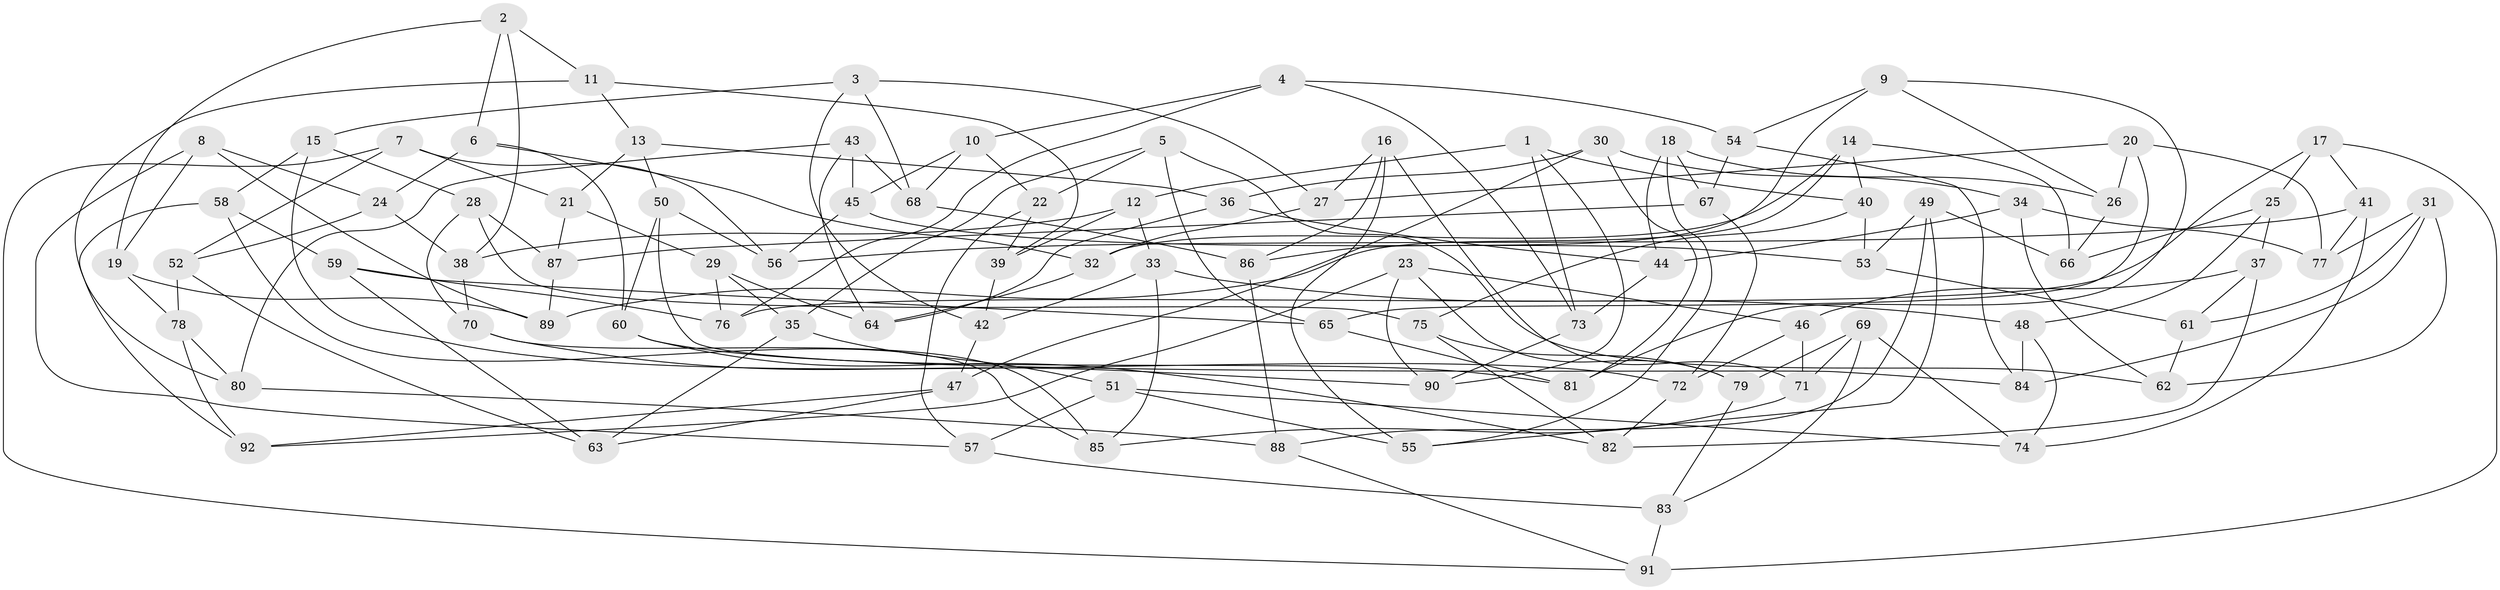// Generated by graph-tools (version 1.1) at 2025/50/03/09/25 03:50:53]
// undirected, 92 vertices, 184 edges
graph export_dot {
graph [start="1"]
  node [color=gray90,style=filled];
  1;
  2;
  3;
  4;
  5;
  6;
  7;
  8;
  9;
  10;
  11;
  12;
  13;
  14;
  15;
  16;
  17;
  18;
  19;
  20;
  21;
  22;
  23;
  24;
  25;
  26;
  27;
  28;
  29;
  30;
  31;
  32;
  33;
  34;
  35;
  36;
  37;
  38;
  39;
  40;
  41;
  42;
  43;
  44;
  45;
  46;
  47;
  48;
  49;
  50;
  51;
  52;
  53;
  54;
  55;
  56;
  57;
  58;
  59;
  60;
  61;
  62;
  63;
  64;
  65;
  66;
  67;
  68;
  69;
  70;
  71;
  72;
  73;
  74;
  75;
  76;
  77;
  78;
  79;
  80;
  81;
  82;
  83;
  84;
  85;
  86;
  87;
  88;
  89;
  90;
  91;
  92;
  1 -- 12;
  1 -- 40;
  1 -- 90;
  1 -- 73;
  2 -- 11;
  2 -- 6;
  2 -- 19;
  2 -- 38;
  3 -- 68;
  3 -- 27;
  3 -- 15;
  3 -- 42;
  4 -- 73;
  4 -- 10;
  4 -- 76;
  4 -- 54;
  5 -- 35;
  5 -- 62;
  5 -- 65;
  5 -- 22;
  6 -- 60;
  6 -- 32;
  6 -- 24;
  7 -- 56;
  7 -- 91;
  7 -- 52;
  7 -- 21;
  8 -- 19;
  8 -- 57;
  8 -- 24;
  8 -- 89;
  9 -- 81;
  9 -- 26;
  9 -- 54;
  9 -- 86;
  10 -- 45;
  10 -- 22;
  10 -- 68;
  11 -- 13;
  11 -- 39;
  11 -- 80;
  12 -- 39;
  12 -- 38;
  12 -- 33;
  13 -- 50;
  13 -- 21;
  13 -- 36;
  14 -- 40;
  14 -- 32;
  14 -- 89;
  14 -- 66;
  15 -- 28;
  15 -- 72;
  15 -- 58;
  16 -- 71;
  16 -- 55;
  16 -- 86;
  16 -- 27;
  17 -- 91;
  17 -- 25;
  17 -- 41;
  17 -- 76;
  18 -- 67;
  18 -- 55;
  18 -- 44;
  18 -- 26;
  19 -- 89;
  19 -- 78;
  20 -- 77;
  20 -- 27;
  20 -- 65;
  20 -- 26;
  21 -- 29;
  21 -- 87;
  22 -- 57;
  22 -- 39;
  23 -- 79;
  23 -- 90;
  23 -- 46;
  23 -- 92;
  24 -- 38;
  24 -- 52;
  25 -- 48;
  25 -- 66;
  25 -- 37;
  26 -- 66;
  27 -- 32;
  28 -- 75;
  28 -- 70;
  28 -- 87;
  29 -- 76;
  29 -- 64;
  29 -- 35;
  30 -- 47;
  30 -- 36;
  30 -- 34;
  30 -- 81;
  31 -- 77;
  31 -- 62;
  31 -- 84;
  31 -- 61;
  32 -- 64;
  33 -- 48;
  33 -- 85;
  33 -- 42;
  34 -- 77;
  34 -- 62;
  34 -- 44;
  35 -- 63;
  35 -- 51;
  36 -- 44;
  36 -- 64;
  37 -- 61;
  37 -- 82;
  37 -- 46;
  38 -- 70;
  39 -- 42;
  40 -- 53;
  40 -- 75;
  41 -- 74;
  41 -- 77;
  41 -- 56;
  42 -- 47;
  43 -- 64;
  43 -- 80;
  43 -- 45;
  43 -- 68;
  44 -- 73;
  45 -- 53;
  45 -- 56;
  46 -- 72;
  46 -- 71;
  47 -- 63;
  47 -- 92;
  48 -- 84;
  48 -- 74;
  49 -- 88;
  49 -- 55;
  49 -- 66;
  49 -- 53;
  50 -- 84;
  50 -- 60;
  50 -- 56;
  51 -- 74;
  51 -- 55;
  51 -- 57;
  52 -- 63;
  52 -- 78;
  53 -- 61;
  54 -- 67;
  54 -- 84;
  57 -- 83;
  58 -- 92;
  58 -- 85;
  58 -- 59;
  59 -- 63;
  59 -- 65;
  59 -- 76;
  60 -- 82;
  60 -- 81;
  61 -- 62;
  65 -- 81;
  67 -- 87;
  67 -- 72;
  68 -- 86;
  69 -- 79;
  69 -- 71;
  69 -- 83;
  69 -- 74;
  70 -- 90;
  70 -- 85;
  71 -- 85;
  72 -- 82;
  73 -- 90;
  75 -- 82;
  75 -- 79;
  78 -- 92;
  78 -- 80;
  79 -- 83;
  80 -- 88;
  83 -- 91;
  86 -- 88;
  87 -- 89;
  88 -- 91;
}
